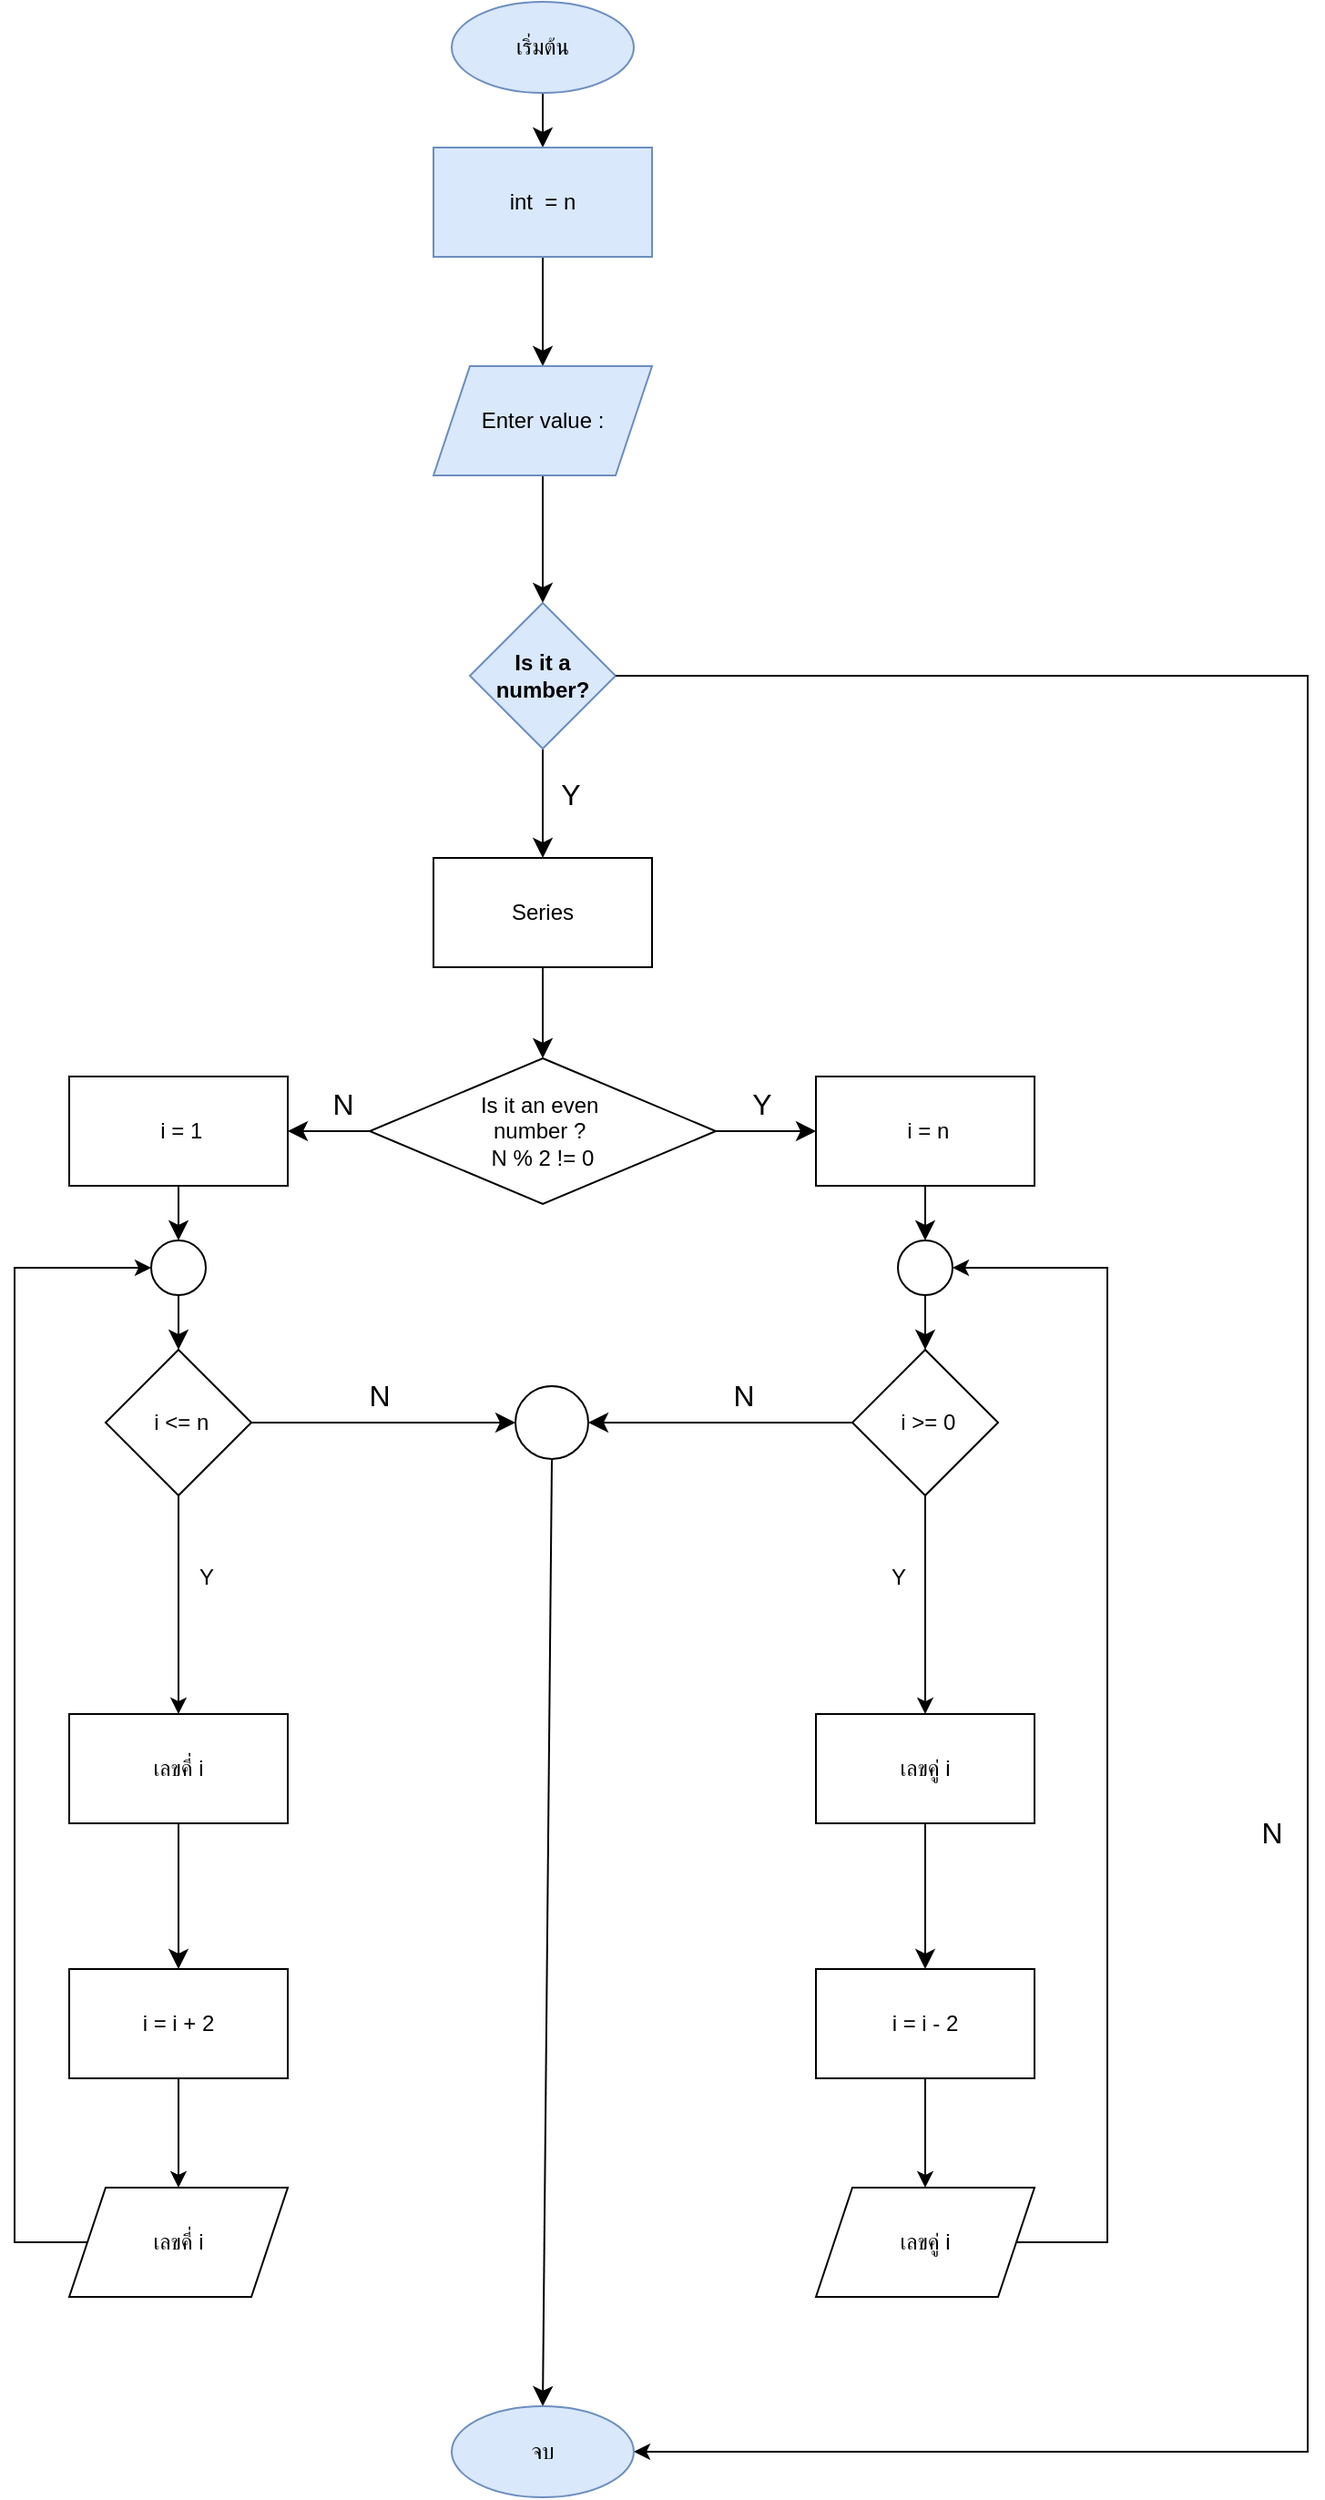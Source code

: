 <mxGraphModel dx="1389" dy="599" grid="1" gridSize="10" guides="1" tooltips="1" connect="1" arrows="1" fold="1" page="1" pageScale="1" pageWidth="850" pageHeight="1100" background="#FFFFFF" math="0" shadow="0">
  <root>
    <mxCell id="0" />
    <mxCell id="1" parent="0" />
    <mxCell id="hsGsgdo6mn84bb9oTtZE-3" value="" style="edgeStyle=none;curved=1;rounded=0;orthogonalLoop=1;jettySize=auto;html=1;fontSize=12;startSize=8;endSize=8;" parent="1" source="2" target="hsGsgdo6mn84bb9oTtZE-2" edge="1">
      <mxGeometry relative="1" as="geometry" />
    </mxCell>
    <mxCell id="2" value="เริ่มต้น" style="ellipse;whiteSpace=wrap;html=1;fillColor=#dae8fc;strokeColor=#6c8ebf;" parent="1" vertex="1">
      <mxGeometry x="350" y="40" width="100" height="50" as="geometry" />
    </mxCell>
    <mxCell id="hsGsgdo6mn84bb9oTtZE-15" style="edgeStyle=none;curved=1;rounded=0;orthogonalLoop=1;jettySize=auto;html=1;entryX=0.5;entryY=0;entryDx=0;entryDy=0;fontSize=12;startSize=8;endSize=8;" parent="1" source="hsGsgdo6mn84bb9oTtZE-2" target="hsGsgdo6mn84bb9oTtZE-4" edge="1">
      <mxGeometry relative="1" as="geometry">
        <mxPoint x="400" y="220.0" as="targetPoint" />
      </mxGeometry>
    </mxCell>
    <mxCell id="hsGsgdo6mn84bb9oTtZE-2" value="int&amp;nbsp; = n" style="whiteSpace=wrap;html=1;fillColor=#dae8fc;strokeColor=#6c8ebf;" parent="1" vertex="1">
      <mxGeometry x="340" y="120" width="120" height="60" as="geometry" />
    </mxCell>
    <mxCell id="hsGsgdo6mn84bb9oTtZE-9" value="" style="edgeStyle=none;curved=1;rounded=0;orthogonalLoop=1;jettySize=auto;html=1;fontSize=12;startSize=8;endSize=8;" parent="1" source="hsGsgdo6mn84bb9oTtZE-4" target="hsGsgdo6mn84bb9oTtZE-8" edge="1">
      <mxGeometry relative="1" as="geometry" />
    </mxCell>
    <mxCell id="hsGsgdo6mn84bb9oTtZE-4" value="Enter value : " style="shape=parallelogram;perimeter=parallelogramPerimeter;whiteSpace=wrap;html=1;fixedSize=1;fillColor=#dae8fc;strokeColor=#6c8ebf;" parent="1" vertex="1">
      <mxGeometry x="340" y="240" width="120" height="60" as="geometry" />
    </mxCell>
    <mxCell id="hsGsgdo6mn84bb9oTtZE-20" value="" style="edgeStyle=none;curved=1;rounded=0;orthogonalLoop=1;jettySize=auto;html=1;fontSize=12;startSize=8;endSize=8;entryX=0.5;entryY=0;entryDx=0;entryDy=0;" parent="1" source="hsGsgdo6mn84bb9oTtZE-8" target="hsGsgdo6mn84bb9oTtZE-22" edge="1">
      <mxGeometry relative="1" as="geometry">
        <mxPoint x="400" y="500" as="targetPoint" />
      </mxGeometry>
    </mxCell>
    <mxCell id="hsGsgdo6mn84bb9oTtZE-8" value="&lt;b&gt;Is it a number?&lt;/b&gt;" style="rhombus;whiteSpace=wrap;html=1;fillColor=#dae8fc;strokeColor=#6c8ebf;" parent="1" vertex="1">
      <mxGeometry x="360" y="370" width="80" height="80" as="geometry" />
    </mxCell>
    <mxCell id="0mnWKzgH_Vck4e7YlUkJ-3" style="edgeStyle=orthogonalEdgeStyle;rounded=0;orthogonalLoop=1;jettySize=auto;html=1;entryX=1;entryY=0.5;entryDx=0;entryDy=0;exitX=1;exitY=0.5;exitDx=0;exitDy=0;" edge="1" parent="1" source="hsGsgdo6mn84bb9oTtZE-8" target="hsGsgdo6mn84bb9oTtZE-57">
      <mxGeometry relative="1" as="geometry">
        <mxPoint x="660" y="410" as="sourcePoint" />
        <Array as="points">
          <mxPoint x="820" y="410" />
          <mxPoint x="820" y="1385" />
        </Array>
      </mxGeometry>
    </mxCell>
    <mxCell id="hsGsgdo6mn84bb9oTtZE-18" value="N" style="text;html=1;align=center;verticalAlign=middle;resizable=0;points=[];autosize=1;strokeColor=none;fillColor=none;fontSize=16;" parent="1" vertex="1">
      <mxGeometry x="780" y="1030" width="40" height="30" as="geometry" />
    </mxCell>
    <mxCell id="hsGsgdo6mn84bb9oTtZE-21" value="Y" style="text;html=1;align=center;verticalAlign=middle;resizable=0;points=[];autosize=1;strokeColor=none;fillColor=none;fontSize=16;" parent="1" vertex="1">
      <mxGeometry x="400" y="460" width="30" height="30" as="geometry" />
    </mxCell>
    <mxCell id="hsGsgdo6mn84bb9oTtZE-24" value="" style="edgeStyle=none;curved=1;rounded=0;orthogonalLoop=1;jettySize=auto;html=1;fontSize=12;startSize=8;endSize=8;" parent="1" source="hsGsgdo6mn84bb9oTtZE-22" target="hsGsgdo6mn84bb9oTtZE-23" edge="1">
      <mxGeometry relative="1" as="geometry" />
    </mxCell>
    <mxCell id="hsGsgdo6mn84bb9oTtZE-22" value="Series" style="rounded=0;whiteSpace=wrap;html=1;" parent="1" vertex="1">
      <mxGeometry x="340" y="510" width="120" height="60" as="geometry" />
    </mxCell>
    <mxCell id="hsGsgdo6mn84bb9oTtZE-26" value="" style="edgeStyle=none;curved=1;rounded=0;orthogonalLoop=1;jettySize=auto;html=1;fontSize=12;startSize=8;endSize=8;" parent="1" source="hsGsgdo6mn84bb9oTtZE-23" target="hsGsgdo6mn84bb9oTtZE-25" edge="1">
      <mxGeometry relative="1" as="geometry" />
    </mxCell>
    <mxCell id="hsGsgdo6mn84bb9oTtZE-39" value="" style="edgeStyle=none;curved=1;rounded=0;orthogonalLoop=1;jettySize=auto;html=1;fontSize=12;startSize=8;endSize=8;" parent="1" source="hsGsgdo6mn84bb9oTtZE-23" target="hsGsgdo6mn84bb9oTtZE-38" edge="1">
      <mxGeometry relative="1" as="geometry" />
    </mxCell>
    <mxCell id="hsGsgdo6mn84bb9oTtZE-23" value="&lt;div&gt;Is it an even&amp;nbsp;&lt;/div&gt;&lt;div&gt;number ?&amp;nbsp;&lt;/div&gt;&lt;div&gt;N % 2 != 0&lt;/div&gt;" style="rhombus;whiteSpace=wrap;html=1;rounded=0;" parent="1" vertex="1">
      <mxGeometry x="305" y="620" width="190" height="80" as="geometry" />
    </mxCell>
    <mxCell id="hsGsgdo6mn84bb9oTtZE-34" style="edgeStyle=none;curved=1;rounded=0;orthogonalLoop=1;jettySize=auto;html=1;exitX=0.5;exitY=1;exitDx=0;exitDy=0;entryX=0.5;entryY=0;entryDx=0;entryDy=0;fontSize=12;startSize=8;endSize=8;" parent="1" source="hsGsgdo6mn84bb9oTtZE-25" target="hsGsgdo6mn84bb9oTtZE-33" edge="1">
      <mxGeometry relative="1" as="geometry" />
    </mxCell>
    <mxCell id="hsGsgdo6mn84bb9oTtZE-25" value="&amp;nbsp;i = 1" style="whiteSpace=wrap;html=1;rounded=0;" parent="1" vertex="1">
      <mxGeometry x="140" y="630" width="120" height="60" as="geometry" />
    </mxCell>
    <mxCell id="hsGsgdo6mn84bb9oTtZE-53" style="edgeStyle=none;curved=1;rounded=0;orthogonalLoop=1;jettySize=auto;html=1;entryX=0;entryY=0.5;entryDx=0;entryDy=0;fontSize=12;startSize=8;endSize=8;" parent="1" source="hsGsgdo6mn84bb9oTtZE-29" target="hsGsgdo6mn84bb9oTtZE-51" edge="1">
      <mxGeometry relative="1" as="geometry" />
    </mxCell>
    <mxCell id="0mnWKzgH_Vck4e7YlUkJ-18" style="edgeStyle=orthogonalEdgeStyle;rounded=0;orthogonalLoop=1;jettySize=auto;html=1;entryX=0.5;entryY=0;entryDx=0;entryDy=0;" edge="1" parent="1" source="hsGsgdo6mn84bb9oTtZE-29" target="0mnWKzgH_Vck4e7YlUkJ-23">
      <mxGeometry relative="1" as="geometry">
        <mxPoint x="200" y="980" as="targetPoint" />
      </mxGeometry>
    </mxCell>
    <mxCell id="hsGsgdo6mn84bb9oTtZE-29" value="&amp;nbsp;i &amp;lt;= n" style="rhombus;whiteSpace=wrap;html=1;" parent="1" vertex="1">
      <mxGeometry x="160" y="780" width="80" height="80" as="geometry" />
    </mxCell>
    <mxCell id="0mnWKzgH_Vck4e7YlUkJ-13" value="" style="edgeStyle=orthogonalEdgeStyle;rounded=0;orthogonalLoop=1;jettySize=auto;html=1;" edge="1" parent="1" source="hsGsgdo6mn84bb9oTtZE-30" target="0mnWKzgH_Vck4e7YlUkJ-12">
      <mxGeometry relative="1" as="geometry" />
    </mxCell>
    <mxCell id="hsGsgdo6mn84bb9oTtZE-30" value="i = i + 2" style="whiteSpace=wrap;html=1;" parent="1" vertex="1">
      <mxGeometry x="140" y="1120" width="120" height="60" as="geometry" />
    </mxCell>
    <mxCell id="hsGsgdo6mn84bb9oTtZE-35" style="edgeStyle=none;curved=1;rounded=0;orthogonalLoop=1;jettySize=auto;html=1;exitX=0.5;exitY=1;exitDx=0;exitDy=0;entryX=0.5;entryY=0;entryDx=0;entryDy=0;fontSize=12;startSize=8;endSize=8;" parent="1" source="hsGsgdo6mn84bb9oTtZE-33" target="hsGsgdo6mn84bb9oTtZE-29" edge="1">
      <mxGeometry relative="1" as="geometry" />
    </mxCell>
    <mxCell id="hsGsgdo6mn84bb9oTtZE-33" value="" style="ellipse;whiteSpace=wrap;html=1;aspect=fixed;" parent="1" vertex="1">
      <mxGeometry x="185" y="720" width="30" height="30" as="geometry" />
    </mxCell>
    <mxCell id="hsGsgdo6mn84bb9oTtZE-44" style="edgeStyle=none;curved=1;rounded=0;orthogonalLoop=1;jettySize=auto;html=1;exitX=0.5;exitY=1;exitDx=0;exitDy=0;entryX=0.5;entryY=0;entryDx=0;entryDy=0;fontSize=12;startSize=8;endSize=8;" parent="1" source="hsGsgdo6mn84bb9oTtZE-38" target="hsGsgdo6mn84bb9oTtZE-43" edge="1">
      <mxGeometry relative="1" as="geometry" />
    </mxCell>
    <mxCell id="hsGsgdo6mn84bb9oTtZE-38" value="&amp;nbsp;i = n" style="whiteSpace=wrap;html=1;rounded=0;" parent="1" vertex="1">
      <mxGeometry x="550" y="630" width="120" height="60" as="geometry" />
    </mxCell>
    <mxCell id="hsGsgdo6mn84bb9oTtZE-52" style="edgeStyle=none;curved=1;rounded=0;orthogonalLoop=1;jettySize=auto;html=1;fontSize=12;startSize=8;endSize=8;" parent="1" source="hsGsgdo6mn84bb9oTtZE-40" target="hsGsgdo6mn84bb9oTtZE-51" edge="1">
      <mxGeometry relative="1" as="geometry" />
    </mxCell>
    <mxCell id="0mnWKzgH_Vck4e7YlUkJ-20" style="edgeStyle=orthogonalEdgeStyle;rounded=0;orthogonalLoop=1;jettySize=auto;html=1;entryX=0.5;entryY=0;entryDx=0;entryDy=0;" edge="1" parent="1" source="hsGsgdo6mn84bb9oTtZE-40" target="0mnWKzgH_Vck4e7YlUkJ-22">
      <mxGeometry relative="1" as="geometry">
        <mxPoint x="610" y="980" as="targetPoint" />
      </mxGeometry>
    </mxCell>
    <mxCell id="hsGsgdo6mn84bb9oTtZE-40" value="&amp;nbsp;i &amp;gt;= 0" style="rhombus;whiteSpace=wrap;html=1;rounded=0;" parent="1" vertex="1">
      <mxGeometry x="570" y="780" width="80" height="80" as="geometry" />
    </mxCell>
    <mxCell id="hsGsgdo6mn84bb9oTtZE-45" style="edgeStyle=none;curved=1;rounded=0;orthogonalLoop=1;jettySize=auto;html=1;exitX=0.5;exitY=1;exitDx=0;exitDy=0;entryX=0.5;entryY=0;entryDx=0;entryDy=0;fontSize=12;startSize=8;endSize=8;" parent="1" source="hsGsgdo6mn84bb9oTtZE-43" target="hsGsgdo6mn84bb9oTtZE-40" edge="1">
      <mxGeometry relative="1" as="geometry" />
    </mxCell>
    <mxCell id="hsGsgdo6mn84bb9oTtZE-43" value="" style="ellipse;whiteSpace=wrap;html=1;aspect=fixed;" parent="1" vertex="1">
      <mxGeometry x="595" y="720" width="30" height="30" as="geometry" />
    </mxCell>
    <mxCell id="0mnWKzgH_Vck4e7YlUkJ-11" value="" style="edgeStyle=orthogonalEdgeStyle;rounded=0;orthogonalLoop=1;jettySize=auto;html=1;" edge="1" parent="1" source="hsGsgdo6mn84bb9oTtZE-46" target="0mnWKzgH_Vck4e7YlUkJ-10">
      <mxGeometry relative="1" as="geometry" />
    </mxCell>
    <mxCell id="hsGsgdo6mn84bb9oTtZE-46" value="i = i - 2" style="whiteSpace=wrap;html=1;rounded=0;" parent="1" vertex="1">
      <mxGeometry x="550" y="1120" width="120" height="60" as="geometry" />
    </mxCell>
    <mxCell id="hsGsgdo6mn84bb9oTtZE-56" value="" style="edgeStyle=none;curved=1;rounded=0;orthogonalLoop=1;jettySize=auto;html=1;fontSize=12;startSize=8;endSize=8;entryX=0.5;entryY=0;entryDx=0;entryDy=0;exitX=0.5;exitY=1;exitDx=0;exitDy=0;" parent="1" source="hsGsgdo6mn84bb9oTtZE-51" target="hsGsgdo6mn84bb9oTtZE-57" edge="1">
      <mxGeometry relative="1" as="geometry">
        <mxPoint x="405" y="1410" as="targetPoint" />
        <mxPoint x="404.483" y="1100" as="sourcePoint" />
      </mxGeometry>
    </mxCell>
    <mxCell id="hsGsgdo6mn84bb9oTtZE-51" value="" style="ellipse;whiteSpace=wrap;html=1;aspect=fixed;" parent="1" vertex="1">
      <mxGeometry x="385" y="800" width="40" height="40" as="geometry" />
    </mxCell>
    <mxCell id="hsGsgdo6mn84bb9oTtZE-57" value="จบ" style="ellipse;whiteSpace=wrap;html=1;fillColor=#dae8fc;strokeColor=#6c8ebf;" parent="1" vertex="1">
      <mxGeometry x="350" y="1360" width="100" height="50" as="geometry" />
    </mxCell>
    <mxCell id="hsGsgdo6mn84bb9oTtZE-58" value="Y" style="text;html=1;align=center;verticalAlign=middle;resizable=0;points=[];autosize=1;strokeColor=none;fillColor=none;fontSize=16;" parent="1" vertex="1">
      <mxGeometry x="505" y="630" width="30" height="30" as="geometry" />
    </mxCell>
    <mxCell id="hsGsgdo6mn84bb9oTtZE-59" value="N" style="text;html=1;align=center;verticalAlign=middle;resizable=0;points=[];autosize=1;strokeColor=none;fillColor=none;fontSize=16;" parent="1" vertex="1">
      <mxGeometry x="270" y="630" width="40" height="30" as="geometry" />
    </mxCell>
    <mxCell id="hsGsgdo6mn84bb9oTtZE-60" value="N" style="text;html=1;align=center;verticalAlign=middle;resizable=0;points=[];autosize=1;strokeColor=none;fillColor=none;fontSize=16;" parent="1" vertex="1">
      <mxGeometry x="290" y="790" width="40" height="30" as="geometry" />
    </mxCell>
    <mxCell id="hsGsgdo6mn84bb9oTtZE-62" value="N" style="text;html=1;align=center;verticalAlign=middle;resizable=0;points=[];autosize=1;strokeColor=none;fillColor=none;fontSize=16;" parent="1" vertex="1">
      <mxGeometry x="490" y="790" width="40" height="30" as="geometry" />
    </mxCell>
    <mxCell id="hsGsgdo6mn84bb9oTtZE-87" value="" style="edgeStyle=none;curved=1;rounded=0;orthogonalLoop=1;jettySize=auto;html=1;fontSize=12;startSize=8;endSize=8;exitX=0.5;exitY=1;exitDx=0;exitDy=0;" parent="1" source="0mnWKzgH_Vck4e7YlUkJ-22" target="hsGsgdo6mn84bb9oTtZE-46" edge="1">
      <mxGeometry relative="1" as="geometry">
        <mxPoint x="610" y="1040.0" as="sourcePoint" />
      </mxGeometry>
    </mxCell>
    <mxCell id="hsGsgdo6mn84bb9oTtZE-86" value="" style="edgeStyle=none;curved=1;rounded=0;orthogonalLoop=1;jettySize=auto;html=1;fontSize=12;startSize=8;endSize=8;exitX=0.5;exitY=1;exitDx=0;exitDy=0;" parent="1" source="0mnWKzgH_Vck4e7YlUkJ-23" target="hsGsgdo6mn84bb9oTtZE-30" edge="1">
      <mxGeometry relative="1" as="geometry">
        <mxPoint x="200" y="1040.0" as="sourcePoint" />
      </mxGeometry>
    </mxCell>
    <mxCell id="0mnWKzgH_Vck4e7YlUkJ-6" value="Y" style="text;html=1;align=center;verticalAlign=middle;resizable=0;points=[];autosize=1;strokeColor=none;fillColor=none;" vertex="1" parent="1">
      <mxGeometry x="200" y="890" width="30" height="30" as="geometry" />
    </mxCell>
    <mxCell id="0mnWKzgH_Vck4e7YlUkJ-7" value="Y" style="text;html=1;align=center;verticalAlign=middle;resizable=0;points=[];autosize=1;strokeColor=none;fillColor=none;" vertex="1" parent="1">
      <mxGeometry x="580" y="890" width="30" height="30" as="geometry" />
    </mxCell>
    <mxCell id="0mnWKzgH_Vck4e7YlUkJ-16" style="edgeStyle=orthogonalEdgeStyle;rounded=0;orthogonalLoop=1;jettySize=auto;html=1;entryX=1;entryY=0.5;entryDx=0;entryDy=0;" edge="1" parent="1" source="0mnWKzgH_Vck4e7YlUkJ-10" target="hsGsgdo6mn84bb9oTtZE-43">
      <mxGeometry relative="1" as="geometry">
        <Array as="points">
          <mxPoint x="710" y="1270" />
          <mxPoint x="710" y="735" />
        </Array>
      </mxGeometry>
    </mxCell>
    <mxCell id="0mnWKzgH_Vck4e7YlUkJ-10" value="เลขคู่ i" style="shape=parallelogram;perimeter=parallelogramPerimeter;whiteSpace=wrap;html=1;fixedSize=1;rounded=0;" vertex="1" parent="1">
      <mxGeometry x="550" y="1240" width="120" height="60" as="geometry" />
    </mxCell>
    <mxCell id="0mnWKzgH_Vck4e7YlUkJ-17" style="edgeStyle=orthogonalEdgeStyle;rounded=0;orthogonalLoop=1;jettySize=auto;html=1;entryX=0;entryY=0.5;entryDx=0;entryDy=0;" edge="1" parent="1" source="0mnWKzgH_Vck4e7YlUkJ-12" target="hsGsgdo6mn84bb9oTtZE-33">
      <mxGeometry relative="1" as="geometry">
        <Array as="points">
          <mxPoint x="110" y="1270" />
          <mxPoint x="110" y="735" />
        </Array>
      </mxGeometry>
    </mxCell>
    <mxCell id="0mnWKzgH_Vck4e7YlUkJ-12" value="เลขคี่ i" style="shape=parallelogram;perimeter=parallelogramPerimeter;whiteSpace=wrap;html=1;fixedSize=1;" vertex="1" parent="1">
      <mxGeometry x="140" y="1240" width="120" height="60" as="geometry" />
    </mxCell>
    <mxCell id="0mnWKzgH_Vck4e7YlUkJ-22" value="เลขคู่ i" style="rounded=0;whiteSpace=wrap;html=1;" vertex="1" parent="1">
      <mxGeometry x="550" y="980" width="120" height="60" as="geometry" />
    </mxCell>
    <mxCell id="0mnWKzgH_Vck4e7YlUkJ-23" value="เลขคี่ i" style="rounded=0;whiteSpace=wrap;html=1;" vertex="1" parent="1">
      <mxGeometry x="140" y="980" width="120" height="60" as="geometry" />
    </mxCell>
  </root>
</mxGraphModel>
